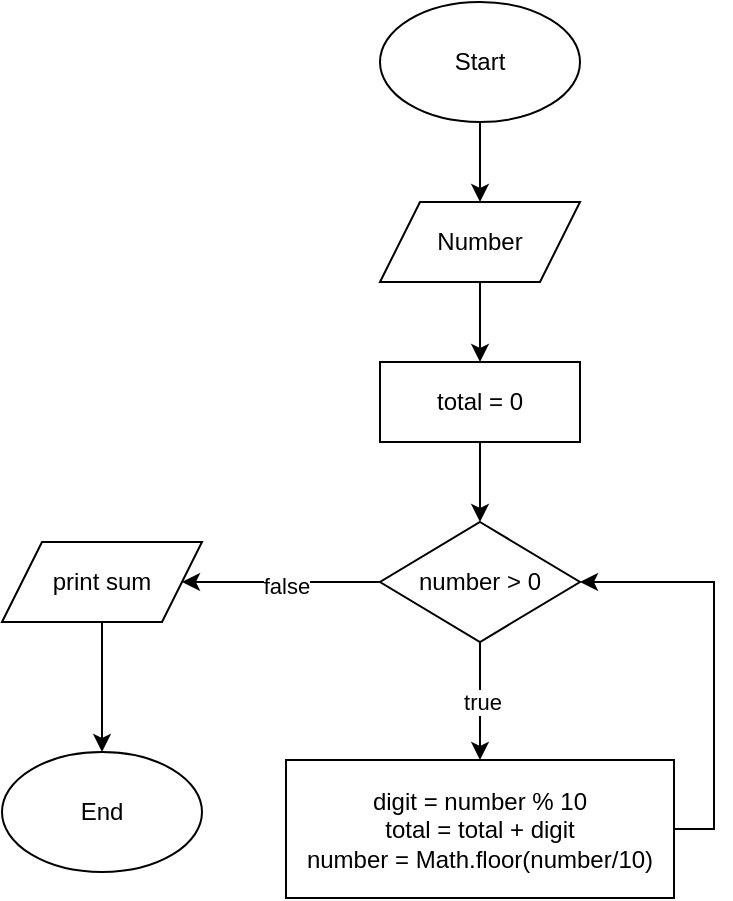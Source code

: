 <mxfile version="25.0.1">
  <diagram name="Page-1" id="J6qU1CufO3tT0paZhnID">
    <mxGraphModel dx="857" dy="619" grid="0" gridSize="10" guides="1" tooltips="1" connect="1" arrows="1" fold="1" page="0" pageScale="1" pageWidth="827" pageHeight="1169" math="0" shadow="0">
      <root>
        <mxCell id="0" />
        <mxCell id="1" parent="0" />
        <mxCell id="n1ISIKl0yZO8UXlDY4mg-5" value="" style="edgeStyle=orthogonalEdgeStyle;rounded=0;orthogonalLoop=1;jettySize=auto;html=1;" edge="1" parent="1" source="n1ISIKl0yZO8UXlDY4mg-1" target="n1ISIKl0yZO8UXlDY4mg-2">
          <mxGeometry relative="1" as="geometry" />
        </mxCell>
        <mxCell id="n1ISIKl0yZO8UXlDY4mg-1" value="Start" style="ellipse;whiteSpace=wrap;html=1;" vertex="1" parent="1">
          <mxGeometry x="-40" y="100" width="100" height="60" as="geometry" />
        </mxCell>
        <mxCell id="n1ISIKl0yZO8UXlDY4mg-6" value="" style="edgeStyle=orthogonalEdgeStyle;rounded=0;orthogonalLoop=1;jettySize=auto;html=1;" edge="1" parent="1" source="n1ISIKl0yZO8UXlDY4mg-2" target="n1ISIKl0yZO8UXlDY4mg-3">
          <mxGeometry relative="1" as="geometry" />
        </mxCell>
        <mxCell id="n1ISIKl0yZO8UXlDY4mg-2" value="Number" style="shape=parallelogram;perimeter=parallelogramPerimeter;whiteSpace=wrap;html=1;fixedSize=1;" vertex="1" parent="1">
          <mxGeometry x="-40" y="200" width="100" height="40" as="geometry" />
        </mxCell>
        <mxCell id="n1ISIKl0yZO8UXlDY4mg-7" value="" style="edgeStyle=orthogonalEdgeStyle;rounded=0;orthogonalLoop=1;jettySize=auto;html=1;" edge="1" parent="1" source="n1ISIKl0yZO8UXlDY4mg-3" target="n1ISIKl0yZO8UXlDY4mg-4">
          <mxGeometry relative="1" as="geometry" />
        </mxCell>
        <mxCell id="n1ISIKl0yZO8UXlDY4mg-3" value="total = 0" style="rounded=0;whiteSpace=wrap;html=1;" vertex="1" parent="1">
          <mxGeometry x="-40" y="280" width="100" height="40" as="geometry" />
        </mxCell>
        <mxCell id="n1ISIKl0yZO8UXlDY4mg-30" value="" style="edgeStyle=orthogonalEdgeStyle;rounded=0;orthogonalLoop=1;jettySize=auto;html=1;" edge="1" parent="1" source="n1ISIKl0yZO8UXlDY4mg-4" target="n1ISIKl0yZO8UXlDY4mg-29">
          <mxGeometry relative="1" as="geometry" />
        </mxCell>
        <mxCell id="n1ISIKl0yZO8UXlDY4mg-34" value="false" style="edgeLabel;html=1;align=center;verticalAlign=middle;resizable=0;points=[];" vertex="1" connectable="0" parent="n1ISIKl0yZO8UXlDY4mg-30">
          <mxGeometry x="-0.044" y="2" relative="1" as="geometry">
            <mxPoint as="offset" />
          </mxGeometry>
        </mxCell>
        <mxCell id="n1ISIKl0yZO8UXlDY4mg-35" value="" style="edgeStyle=orthogonalEdgeStyle;rounded=0;orthogonalLoop=1;jettySize=auto;html=1;" edge="1" parent="1" source="n1ISIKl0yZO8UXlDY4mg-4" target="n1ISIKl0yZO8UXlDY4mg-23">
          <mxGeometry relative="1" as="geometry" />
        </mxCell>
        <mxCell id="n1ISIKl0yZO8UXlDY4mg-36" value="true" style="edgeLabel;html=1;align=center;verticalAlign=middle;resizable=0;points=[];" vertex="1" connectable="0" parent="n1ISIKl0yZO8UXlDY4mg-35">
          <mxGeometry y="1" relative="1" as="geometry">
            <mxPoint as="offset" />
          </mxGeometry>
        </mxCell>
        <mxCell id="n1ISIKl0yZO8UXlDY4mg-4" value="number &amp;gt; 0" style="rhombus;whiteSpace=wrap;html=1;" vertex="1" parent="1">
          <mxGeometry x="-40" y="360" width="100" height="60" as="geometry" />
        </mxCell>
        <mxCell id="n1ISIKl0yZO8UXlDY4mg-37" style="edgeStyle=orthogonalEdgeStyle;rounded=0;orthogonalLoop=1;jettySize=auto;html=1;exitX=1;exitY=0.5;exitDx=0;exitDy=0;entryX=1;entryY=0.5;entryDx=0;entryDy=0;" edge="1" parent="1" source="n1ISIKl0yZO8UXlDY4mg-23" target="n1ISIKl0yZO8UXlDY4mg-4">
          <mxGeometry relative="1" as="geometry" />
        </mxCell>
        <mxCell id="n1ISIKl0yZO8UXlDY4mg-23" value="digit = number % 10&lt;div&gt;total = total + digit&lt;/div&gt;&lt;div&gt;number = Math.floor(number/10)&lt;/div&gt;" style="rounded=0;whiteSpace=wrap;html=1;" vertex="1" parent="1">
          <mxGeometry x="-87" y="479" width="194" height="69" as="geometry" />
        </mxCell>
        <mxCell id="n1ISIKl0yZO8UXlDY4mg-32" value="" style="edgeStyle=orthogonalEdgeStyle;rounded=0;orthogonalLoop=1;jettySize=auto;html=1;" edge="1" parent="1" source="n1ISIKl0yZO8UXlDY4mg-29" target="n1ISIKl0yZO8UXlDY4mg-31">
          <mxGeometry relative="1" as="geometry" />
        </mxCell>
        <mxCell id="n1ISIKl0yZO8UXlDY4mg-29" value="print sum" style="shape=parallelogram;perimeter=parallelogramPerimeter;whiteSpace=wrap;html=1;fixedSize=1;" vertex="1" parent="1">
          <mxGeometry x="-229" y="370" width="100" height="40" as="geometry" />
        </mxCell>
        <mxCell id="n1ISIKl0yZO8UXlDY4mg-31" value="End" style="ellipse;whiteSpace=wrap;html=1;" vertex="1" parent="1">
          <mxGeometry x="-229" y="475" width="100" height="60" as="geometry" />
        </mxCell>
      </root>
    </mxGraphModel>
  </diagram>
</mxfile>
